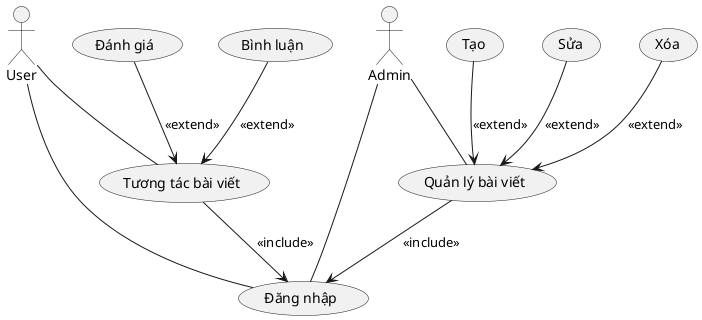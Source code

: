 @startuml usecase_decomposition

actor A as "Admin"
actor U as "User"

usecase L as "Đăng nhập"

usecase M as "Quản lý bài viết"
(Tạo) --> M: <<extend>>
(Sửa) --> M: <<extend>>
(Xóa) --> M: <<extend>>

usecase R as "Tương tác bài viết"
(Bình luận) --> R: <<extend>>
(Đánh giá) --> R: <<extend>>

A -- M
A -- L

U -- R
U -- L

M --> L: <<include>>
R --> L: <<include>>

@enduml
